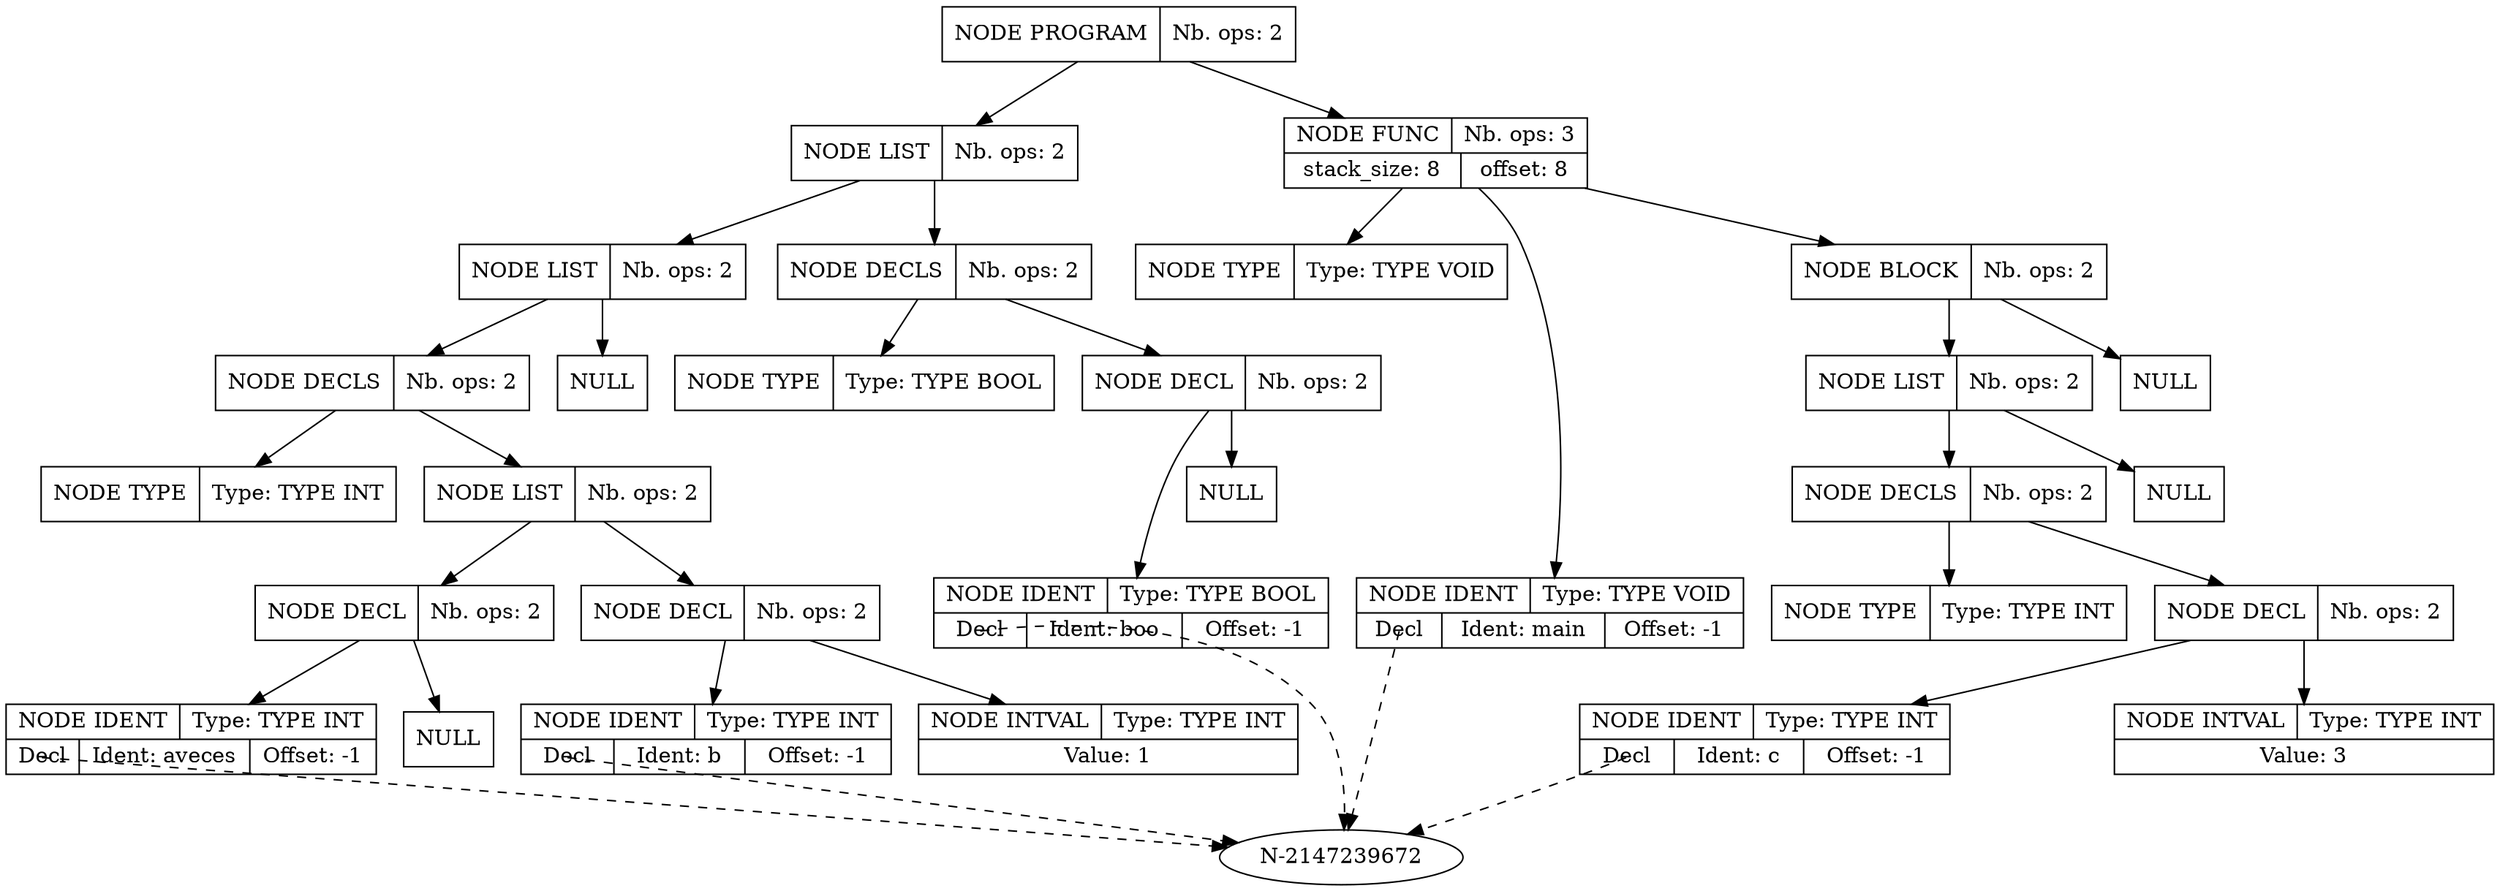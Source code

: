 digraph global_vars {
    N1 [shape=record, label="{{NODE PROGRAM|Nb. ops: 2}}"];
    N2 [shape=record, label="{{NODE LIST|Nb. ops: 2}}"];
    N3 [shape=record, label="{{NODE LIST|Nb. ops: 2}}"];
    N4 [shape=record, label="{{NODE DECLS|Nb. ops: 2}}"];
    N5 [shape=record, label="{{NODE TYPE|Type: TYPE INT}}"];
    edge[tailclip=true];
    N4 -> N5
    N6 [shape=record, label="{{NODE LIST|Nb. ops: 2}}"];
    N7 [shape=record, label="{{NODE DECL|Nb. ops: 2}}"];
    N8 [shape=record, label="{{NODE IDENT|Type: TYPE INT}|{<decl>Decl      |Ident: aveces|Offset: -1}}"];
    edge[tailclip=false];
    "N8":decl:c -> "N-2147239672" [style=dashed]
    edge[tailclip=true];
    N7 -> N8
    N9 [shape=record, label="{{NULL}}"];
    edge[tailclip=true];
    N7 -> N9
    edge[tailclip=true];
    N6 -> N7
    N10 [shape=record, label="{{NODE DECL|Nb. ops: 2}}"];
    N11 [shape=record, label="{{NODE IDENT|Type: TYPE INT}|{<decl>Decl      |Ident: b|Offset: -1}}"];
    edge[tailclip=false];
    "N11":decl:c -> "N-2147239672" [style=dashed]
    edge[tailclip=true];
    N10 -> N11
    N12 [shape=record, label="{{NODE INTVAL|Type: TYPE INT}|{Value: 1}}"];
    edge[tailclip=true];
    N10 -> N12
    edge[tailclip=true];
    N6 -> N10
    edge[tailclip=true];
    N4 -> N6
    edge[tailclip=true];
    N3 -> N4
    N13 [shape=record, label="{{NULL}}"];
    edge[tailclip=true];
    N3 -> N13
    edge[tailclip=true];
    N2 -> N3
    N14 [shape=record, label="{{NODE DECLS|Nb. ops: 2}}"];
    N15 [shape=record, label="{{NODE TYPE|Type: TYPE BOOL}}"];
    edge[tailclip=true];
    N14 -> N15
    N16 [shape=record, label="{{NODE DECL|Nb. ops: 2}}"];
    N17 [shape=record, label="{{NODE IDENT|Type: TYPE BOOL}|{<decl>Decl      |Ident: boo|Offset: -1}}"];
    edge[tailclip=false];
    "N17":decl:c -> "N-2147239672" [style=dashed]
    edge[tailclip=true];
    N16 -> N17
    N18 [shape=record, label="{{NULL}}"];
    edge[tailclip=true];
    N16 -> N18
    edge[tailclip=true];
    N14 -> N16
    edge[tailclip=true];
    N2 -> N14
    edge[tailclip=true];
    N1 -> N2
    N19 [shape=record, label="{{NODE FUNC|Nb. ops: 3}|{stack_size: 8|offset: 8}}"];
    N20 [shape=record, label="{{NODE TYPE|Type: TYPE VOID}}"];
    edge[tailclip=true];
    N19 -> N20
    N21 [shape=record, label="{{NODE IDENT|Type: TYPE VOID}|{<decl>Decl      |Ident: main|Offset: -1}}"];
    edge[tailclip=false];
    "N21":decl:c -> "N-2147239672" [style=dashed]
    edge[tailclip=true];
    N19 -> N21
    N22 [shape=record, label="{{NODE BLOCK|Nb. ops: 2}}"];
    N23 [shape=record, label="{{NODE LIST|Nb. ops: 2}}"];
    N24 [shape=record, label="{{NODE DECLS|Nb. ops: 2}}"];
    N25 [shape=record, label="{{NODE TYPE|Type: TYPE INT}}"];
    edge[tailclip=true];
    N24 -> N25
    N26 [shape=record, label="{{NODE DECL|Nb. ops: 2}}"];
    N27 [shape=record, label="{{NODE IDENT|Type: TYPE INT}|{<decl>Decl      |Ident: c|Offset: -1}}"];
    edge[tailclip=false];
    "N27":decl:c -> "N-2147239672" [style=dashed]
    edge[tailclip=true];
    N26 -> N27
    N28 [shape=record, label="{{NODE INTVAL|Type: TYPE INT}|{Value: 3}}"];
    edge[tailclip=true];
    N26 -> N28
    edge[tailclip=true];
    N24 -> N26
    edge[tailclip=true];
    N23 -> N24
    N29 [shape=record, label="{{NULL}}"];
    edge[tailclip=true];
    N23 -> N29
    edge[tailclip=true];
    N22 -> N23
    N30 [shape=record, label="{{NULL}}"];
    edge[tailclip=true];
    N22 -> N30
    edge[tailclip=true];
    N19 -> N22
    edge[tailclip=true];
    N1 -> N19
}